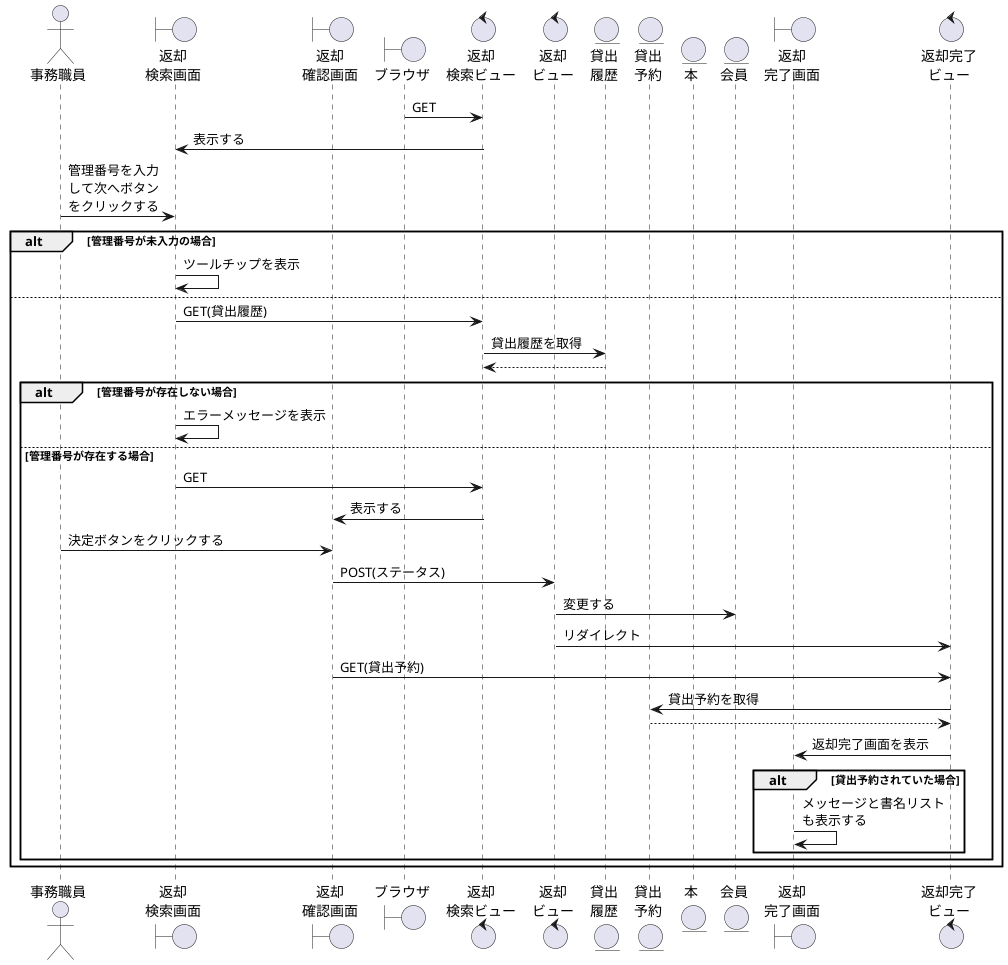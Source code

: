 @startuml HK
 
actor "事務職員" as staff
boundary "返却\n検索画面" as HKKs
boundary "返却\n確認画面" as HKChecks
boundary "ブラウザ" as brz
control "返却\n検索ビュー" as HKKv
control "返却\nビュー" as HKv
entity "貸出\n履歴" as KDR
entity "貸出\n予約" as KDY
entity "本" as book
entity "会員" as member
boundary "返却\n完了画面" as HKOKs
control "返却完了\nビュー" as HKOKv
 
brz -> HKKv:GET
HKKs <- HKKv:表示する
staff -> HKKs: 管理番号を入力\nして次へボタン\nをクリックする
alt 管理番号が未入力の場合
    HKKs -> HKKs: ツールチップを表示
else
    HKKs -> HKKv: GET(貸出履歴)
    HKKv -> KDR: 貸出履歴を取得
    HKKv <-- KDR
    alt 管理番号が存在しない場合
        HKKs -> HKKs: エラーメッセージを表示
    else 管理番号が存在する場合
        HKKs -> HKKv:GET
        HKChecks <- HKKv: 表示する
        staff -> HKChecks: 決定ボタンをクリックする
        HKChecks -> HKv: POST(ステータス)
        HKv -> member: 変更する
        HKv -> HKOKv: リダイレクト
        HKChecks -> HKOKv: GET(貸出予約)
        KDY <- HKOKv: 貸出予約を取得
        KDY --> HKOKv
        HKOKs <- HKOKv: 返却完了画面を表示
        alt 貸出予約されていた場合
            HKOKs -> HKOKs: メッセージと書名リスト\nも表示する
        end
    end
end
 
@enduml
